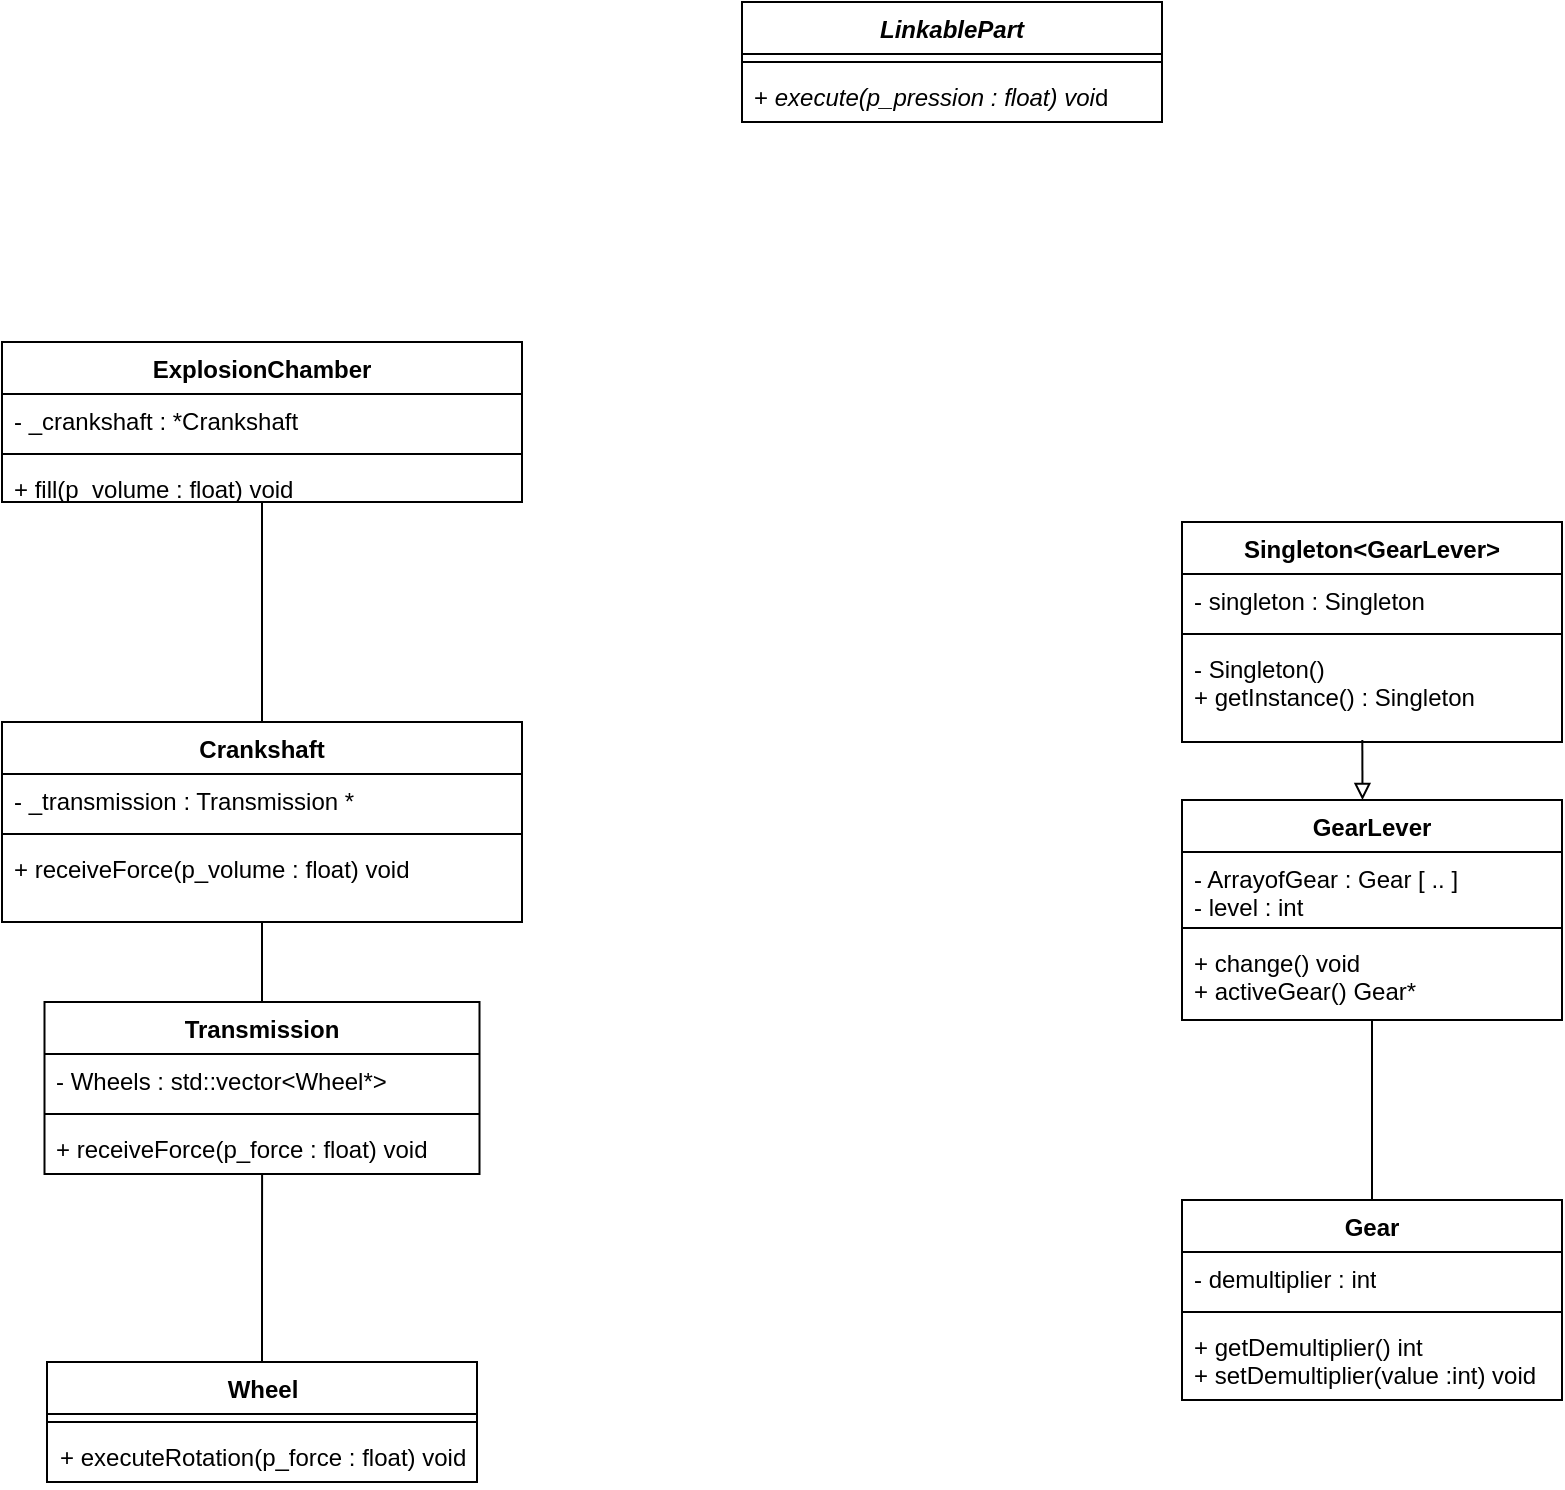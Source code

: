 <mxfile version="24.2.2" type="github">
  <diagram name="Page-1" id="B3CcCInA8l2yjE8N1OzU">
    <mxGraphModel dx="1772" dy="2204" grid="1" gridSize="10" guides="1" tooltips="1" connect="1" arrows="1" fold="1" page="1" pageScale="1" pageWidth="850" pageHeight="1100" math="0" shadow="0">
      <root>
        <mxCell id="0" />
        <mxCell id="1" parent="0" />
        <mxCell id="MKhmQEv8nzhK21kq4WSF-2" value="&lt;i&gt;&lt;b&gt;LinkablePart&lt;/b&gt;&lt;/i&gt;" style="swimlane;fontStyle=1;align=center;verticalAlign=top;childLayout=stackLayout;horizontal=1;startSize=26;horizontalStack=0;resizeParent=1;resizeParentMax=0;resizeLast=0;collapsible=1;marginBottom=0;whiteSpace=wrap;html=1;" parent="1" vertex="1">
          <mxGeometry x="-200" y="-300" width="210" height="60" as="geometry" />
        </mxCell>
        <mxCell id="MKhmQEv8nzhK21kq4WSF-4" value="" style="line;strokeWidth=1;fillColor=none;align=left;verticalAlign=middle;spacingTop=-1;spacingLeft=3;spacingRight=3;rotatable=0;labelPosition=right;points=[];portConstraint=eastwest;strokeColor=inherit;" parent="MKhmQEv8nzhK21kq4WSF-2" vertex="1">
          <mxGeometry y="26" width="210" height="8" as="geometry" />
        </mxCell>
        <mxCell id="MKhmQEv8nzhK21kq4WSF-5" value="&lt;font style=&quot;font-size: 12px;&quot;&gt;+ &lt;i&gt;execute(p_pression : float) voi&lt;/i&gt;d &lt;br&gt;&lt;/font&gt;" style="text;strokeColor=none;fillColor=none;align=left;verticalAlign=top;spacingLeft=4;spacingRight=4;overflow=hidden;rotatable=0;points=[[0,0.5],[1,0.5]];portConstraint=eastwest;whiteSpace=wrap;html=1;" parent="MKhmQEv8nzhK21kq4WSF-2" vertex="1">
          <mxGeometry y="34" width="210" height="26" as="geometry" />
        </mxCell>
        <mxCell id="lAoqrxBC2LuWpmY3UDX4-9" style="edgeStyle=orthogonalEdgeStyle;rounded=0;orthogonalLoop=1;jettySize=auto;html=1;exitX=0.5;exitY=0;exitDx=0;exitDy=0;endArrow=none;endFill=0;" edge="1" parent="1" source="MKhmQEv8nzhK21kq4WSF-6" target="lAoqrxBC2LuWpmY3UDX4-4">
          <mxGeometry relative="1" as="geometry" />
        </mxCell>
        <mxCell id="MKhmQEv8nzhK21kq4WSF-6" value="Wheel" style="swimlane;fontStyle=1;align=center;verticalAlign=top;childLayout=stackLayout;horizontal=1;startSize=26;horizontalStack=0;resizeParent=1;resizeParentMax=0;resizeLast=0;collapsible=1;marginBottom=0;whiteSpace=wrap;html=1;" parent="1" vertex="1">
          <mxGeometry x="-547.5" y="380" width="215" height="60" as="geometry" />
        </mxCell>
        <mxCell id="MKhmQEv8nzhK21kq4WSF-8" value="" style="line;strokeWidth=1;fillColor=none;align=left;verticalAlign=middle;spacingTop=-1;spacingLeft=3;spacingRight=3;rotatable=0;labelPosition=right;points=[];portConstraint=eastwest;strokeColor=inherit;" parent="MKhmQEv8nzhK21kq4WSF-6" vertex="1">
          <mxGeometry y="26" width="215" height="8" as="geometry" />
        </mxCell>
        <mxCell id="MKhmQEv8nzhK21kq4WSF-9" value="+ executeRotation(p_force : float) void" style="text;strokeColor=none;fillColor=none;align=left;verticalAlign=top;spacingLeft=4;spacingRight=4;overflow=hidden;rotatable=0;points=[[0,0.5],[1,0.5]];portConstraint=eastwest;whiteSpace=wrap;html=1;" parent="MKhmQEv8nzhK21kq4WSF-6" vertex="1">
          <mxGeometry y="34" width="215" height="26" as="geometry" />
        </mxCell>
        <mxCell id="lAoqrxBC2LuWpmY3UDX4-10" style="edgeStyle=orthogonalEdgeStyle;rounded=0;orthogonalLoop=1;jettySize=auto;html=1;endArrow=none;endFill=0;startArrow=none;startFill=0;" edge="1" parent="1" source="MKhmQEv8nzhK21kq4WSF-11" target="MKhmQEv8nzhK21kq4WSF-15">
          <mxGeometry relative="1" as="geometry" />
        </mxCell>
        <mxCell id="MKhmQEv8nzhK21kq4WSF-11" value="Gear" style="swimlane;fontStyle=1;align=center;verticalAlign=top;childLayout=stackLayout;horizontal=1;startSize=26;horizontalStack=0;resizeParent=1;resizeParentMax=0;resizeLast=0;collapsible=1;marginBottom=0;whiteSpace=wrap;html=1;" parent="1" vertex="1">
          <mxGeometry x="20" y="299" width="190" height="100" as="geometry" />
        </mxCell>
        <mxCell id="MKhmQEv8nzhK21kq4WSF-12" value="- demultiplier : int" style="text;strokeColor=none;fillColor=none;align=left;verticalAlign=top;spacingLeft=4;spacingRight=4;overflow=hidden;rotatable=0;points=[[0,0.5],[1,0.5]];portConstraint=eastwest;whiteSpace=wrap;html=1;" parent="MKhmQEv8nzhK21kq4WSF-11" vertex="1">
          <mxGeometry y="26" width="190" height="26" as="geometry" />
        </mxCell>
        <mxCell id="MKhmQEv8nzhK21kq4WSF-13" value="" style="line;strokeWidth=1;fillColor=none;align=left;verticalAlign=middle;spacingTop=-1;spacingLeft=3;spacingRight=3;rotatable=0;labelPosition=right;points=[];portConstraint=eastwest;strokeColor=inherit;" parent="MKhmQEv8nzhK21kq4WSF-11" vertex="1">
          <mxGeometry y="52" width="190" height="8" as="geometry" />
        </mxCell>
        <mxCell id="MKhmQEv8nzhK21kq4WSF-14" value="+ getDemultiplier() int &lt;div&gt;+ setDemultiplier(value :int) void &lt;br&gt;&lt;/div&gt;" style="text;strokeColor=none;fillColor=none;align=left;verticalAlign=top;spacingLeft=4;spacingRight=4;overflow=hidden;rotatable=0;points=[[0,0.5],[1,0.5]];portConstraint=eastwest;whiteSpace=wrap;html=1;" parent="MKhmQEv8nzhK21kq4WSF-11" vertex="1">
          <mxGeometry y="60" width="190" height="40" as="geometry" />
        </mxCell>
        <mxCell id="MKhmQEv8nzhK21kq4WSF-15" value="GearLever" style="swimlane;fontStyle=1;align=center;verticalAlign=top;childLayout=stackLayout;horizontal=1;startSize=26;horizontalStack=0;resizeParent=1;resizeParentMax=0;resizeLast=0;collapsible=1;marginBottom=0;whiteSpace=wrap;html=1;" parent="1" vertex="1">
          <mxGeometry x="20" y="99" width="190" height="110" as="geometry" />
        </mxCell>
        <mxCell id="MKhmQEv8nzhK21kq4WSF-16" value="&lt;div&gt;- ArrayofGear : Gear [ .. ]&lt;/div&gt;&lt;div&gt;- level : int &lt;br&gt;&lt;/div&gt;" style="text;strokeColor=none;fillColor=none;align=left;verticalAlign=top;spacingLeft=4;spacingRight=4;overflow=hidden;rotatable=0;points=[[0,0.5],[1,0.5]];portConstraint=eastwest;whiteSpace=wrap;html=1;" parent="MKhmQEv8nzhK21kq4WSF-15" vertex="1">
          <mxGeometry y="26" width="190" height="34" as="geometry" />
        </mxCell>
        <mxCell id="MKhmQEv8nzhK21kq4WSF-17" value="" style="line;strokeWidth=1;fillColor=none;align=left;verticalAlign=middle;spacingTop=-1;spacingLeft=3;spacingRight=3;rotatable=0;labelPosition=right;points=[];portConstraint=eastwest;strokeColor=inherit;" parent="MKhmQEv8nzhK21kq4WSF-15" vertex="1">
          <mxGeometry y="60" width="190" height="8" as="geometry" />
        </mxCell>
        <mxCell id="MKhmQEv8nzhK21kq4WSF-18" value="&lt;div&gt;+ change() void&lt;br&gt;&lt;/div&gt;&lt;div&gt;+ activeGear() Gear*&lt;br&gt;&lt;/div&gt;" style="text;strokeColor=none;fillColor=none;align=left;verticalAlign=top;spacingLeft=4;spacingRight=4;overflow=hidden;rotatable=0;points=[[0,0.5],[1,0.5]];portConstraint=eastwest;whiteSpace=wrap;html=1;" parent="MKhmQEv8nzhK21kq4WSF-15" vertex="1">
          <mxGeometry y="68" width="190" height="42" as="geometry" />
        </mxCell>
        <mxCell id="MKhmQEv8nzhK21kq4WSF-32" style="rounded=0;orthogonalLoop=1;jettySize=auto;html=1;entryX=0.475;entryY=0;entryDx=0;entryDy=0;entryPerimeter=0;endArrow=block;endFill=0;strokeWidth=1;curved=0;" parent="1" target="MKhmQEv8nzhK21kq4WSF-15" edge="1">
          <mxGeometry relative="1" as="geometry">
            <mxPoint x="110.162" y="69" as="sourcePoint" />
          </mxGeometry>
        </mxCell>
        <mxCell id="lAoqrxBC2LuWpmY3UDX4-16" style="rounded=0;orthogonalLoop=1;jettySize=auto;html=1;exitX=0.5;exitY=0;exitDx=0;exitDy=0;strokeColor=default;endArrow=none;endFill=0;" edge="1" parent="1" source="lAoqrxBC2LuWpmY3UDX4-4" target="lAoqrxBC2LuWpmY3UDX4-11">
          <mxGeometry relative="1" as="geometry" />
        </mxCell>
        <mxCell id="lAoqrxBC2LuWpmY3UDX4-4" value="Transmission" style="swimlane;fontStyle=1;align=center;verticalAlign=top;childLayout=stackLayout;horizontal=1;startSize=26;horizontalStack=0;resizeParent=1;resizeParentMax=0;resizeLast=0;collapsible=1;marginBottom=0;whiteSpace=wrap;html=1;" vertex="1" parent="1">
          <mxGeometry x="-548.75" y="200" width="217.5" height="86" as="geometry" />
        </mxCell>
        <mxCell id="lAoqrxBC2LuWpmY3UDX4-5" value="- Wheels : std::vector&amp;lt;Wheel*&amp;gt;" style="text;strokeColor=none;fillColor=none;align=left;verticalAlign=top;spacingLeft=4;spacingRight=4;overflow=hidden;rotatable=0;points=[[0,0.5],[1,0.5]];portConstraint=eastwest;whiteSpace=wrap;html=1;" vertex="1" parent="lAoqrxBC2LuWpmY3UDX4-4">
          <mxGeometry y="26" width="217.5" height="26" as="geometry" />
        </mxCell>
        <mxCell id="lAoqrxBC2LuWpmY3UDX4-6" value="" style="line;strokeWidth=1;fillColor=none;align=left;verticalAlign=middle;spacingTop=-1;spacingLeft=3;spacingRight=3;rotatable=0;labelPosition=right;points=[];portConstraint=eastwest;strokeColor=inherit;" vertex="1" parent="lAoqrxBC2LuWpmY3UDX4-4">
          <mxGeometry y="52" width="217.5" height="8" as="geometry" />
        </mxCell>
        <mxCell id="lAoqrxBC2LuWpmY3UDX4-7" value="+ receiveForce(p_force : float) void" style="text;strokeColor=none;fillColor=none;align=left;verticalAlign=top;spacingLeft=4;spacingRight=4;overflow=hidden;rotatable=0;points=[[0,0.5],[1,0.5]];portConstraint=eastwest;whiteSpace=wrap;html=1;" vertex="1" parent="lAoqrxBC2LuWpmY3UDX4-4">
          <mxGeometry y="60" width="217.5" height="26" as="geometry" />
        </mxCell>
        <mxCell id="lAoqrxBC2LuWpmY3UDX4-30" value="" style="edgeStyle=orthogonalEdgeStyle;rounded=0;orthogonalLoop=1;jettySize=auto;html=1;endArrow=none;endFill=0;" edge="1" parent="1" source="lAoqrxBC2LuWpmY3UDX4-11" target="lAoqrxBC2LuWpmY3UDX4-26">
          <mxGeometry relative="1" as="geometry">
            <Array as="points">
              <mxPoint x="-440" y="-10" />
              <mxPoint x="-440" y="-10" />
            </Array>
          </mxGeometry>
        </mxCell>
        <mxCell id="lAoqrxBC2LuWpmY3UDX4-11" value="Crankshaft" style="swimlane;fontStyle=1;align=center;verticalAlign=top;childLayout=stackLayout;horizontal=1;startSize=26;horizontalStack=0;resizeParent=1;resizeParentMax=0;resizeLast=0;collapsible=1;marginBottom=0;whiteSpace=wrap;html=1;" vertex="1" parent="1">
          <mxGeometry x="-570" y="60" width="260" height="100" as="geometry" />
        </mxCell>
        <mxCell id="lAoqrxBC2LuWpmY3UDX4-12" value="- _transmission : Transmission * " style="text;strokeColor=none;fillColor=none;align=left;verticalAlign=top;spacingLeft=4;spacingRight=4;overflow=hidden;rotatable=0;points=[[0,0.5],[1,0.5]];portConstraint=eastwest;whiteSpace=wrap;html=1;" vertex="1" parent="lAoqrxBC2LuWpmY3UDX4-11">
          <mxGeometry y="26" width="260" height="26" as="geometry" />
        </mxCell>
        <mxCell id="lAoqrxBC2LuWpmY3UDX4-13" value="" style="line;strokeWidth=1;fillColor=none;align=left;verticalAlign=middle;spacingTop=-1;spacingLeft=3;spacingRight=3;rotatable=0;labelPosition=right;points=[];portConstraint=eastwest;strokeColor=inherit;" vertex="1" parent="lAoqrxBC2LuWpmY3UDX4-11">
          <mxGeometry y="52" width="260" height="8" as="geometry" />
        </mxCell>
        <mxCell id="lAoqrxBC2LuWpmY3UDX4-14" value="+ receiveForce(p_volume : float) void" style="text;strokeColor=none;fillColor=none;align=left;verticalAlign=top;spacingLeft=4;spacingRight=4;overflow=hidden;rotatable=0;points=[[0,0.5],[1,0.5]];portConstraint=eastwest;whiteSpace=wrap;html=1;" vertex="1" parent="lAoqrxBC2LuWpmY3UDX4-11">
          <mxGeometry y="60" width="260" height="40" as="geometry" />
        </mxCell>
        <mxCell id="lAoqrxBC2LuWpmY3UDX4-26" value="ExplosionChamber" style="swimlane;fontStyle=1;align=center;verticalAlign=top;childLayout=stackLayout;horizontal=1;startSize=26;horizontalStack=0;resizeParent=1;resizeParentMax=0;resizeLast=0;collapsible=1;marginBottom=0;whiteSpace=wrap;html=1;" vertex="1" parent="1">
          <mxGeometry x="-570" y="-130" width="260" height="80" as="geometry" />
        </mxCell>
        <mxCell id="lAoqrxBC2LuWpmY3UDX4-27" value="- _crankshaft : *Crankshaft" style="text;strokeColor=none;fillColor=none;align=left;verticalAlign=top;spacingLeft=4;spacingRight=4;overflow=hidden;rotatable=0;points=[[0,0.5],[1,0.5]];portConstraint=eastwest;whiteSpace=wrap;html=1;" vertex="1" parent="lAoqrxBC2LuWpmY3UDX4-26">
          <mxGeometry y="26" width="260" height="26" as="geometry" />
        </mxCell>
        <mxCell id="lAoqrxBC2LuWpmY3UDX4-28" value="" style="line;strokeWidth=1;fillColor=none;align=left;verticalAlign=middle;spacingTop=-1;spacingLeft=3;spacingRight=3;rotatable=0;labelPosition=right;points=[];portConstraint=eastwest;strokeColor=inherit;" vertex="1" parent="lAoqrxBC2LuWpmY3UDX4-26">
          <mxGeometry y="52" width="260" height="8" as="geometry" />
        </mxCell>
        <mxCell id="lAoqrxBC2LuWpmY3UDX4-29" value="+ fill(p_volume : float) void " style="text;strokeColor=none;fillColor=none;align=left;verticalAlign=top;spacingLeft=4;spacingRight=4;overflow=hidden;rotatable=0;points=[[0,0.5],[1,0.5]];portConstraint=eastwest;whiteSpace=wrap;html=1;" vertex="1" parent="lAoqrxBC2LuWpmY3UDX4-26">
          <mxGeometry y="60" width="260" height="20" as="geometry" />
        </mxCell>
        <mxCell id="lAoqrxBC2LuWpmY3UDX4-36" value="Singleton&amp;lt;GearLever&amp;gt;" style="swimlane;fontStyle=1;align=center;verticalAlign=top;childLayout=stackLayout;horizontal=1;startSize=26;horizontalStack=0;resizeParent=1;resizeParentMax=0;resizeLast=0;collapsible=1;marginBottom=0;whiteSpace=wrap;html=1;" vertex="1" parent="1">
          <mxGeometry x="20" y="-40" width="190" height="110" as="geometry" />
        </mxCell>
        <mxCell id="lAoqrxBC2LuWpmY3UDX4-37" value="- singleton : Singleton" style="text;strokeColor=none;fillColor=none;align=left;verticalAlign=top;spacingLeft=4;spacingRight=4;overflow=hidden;rotatable=0;points=[[0,0.5],[1,0.5]];portConstraint=eastwest;whiteSpace=wrap;html=1;" vertex="1" parent="lAoqrxBC2LuWpmY3UDX4-36">
          <mxGeometry y="26" width="190" height="26" as="geometry" />
        </mxCell>
        <mxCell id="lAoqrxBC2LuWpmY3UDX4-38" value="" style="line;strokeWidth=1;fillColor=none;align=left;verticalAlign=middle;spacingTop=-1;spacingLeft=3;spacingRight=3;rotatable=0;labelPosition=right;points=[];portConstraint=eastwest;strokeColor=inherit;" vertex="1" parent="lAoqrxBC2LuWpmY3UDX4-36">
          <mxGeometry y="52" width="190" height="8" as="geometry" />
        </mxCell>
        <mxCell id="lAoqrxBC2LuWpmY3UDX4-39" value="- Singleton()&lt;br&gt;+ getInstance() : Singleton" style="text;strokeColor=none;fillColor=none;align=left;verticalAlign=top;spacingLeft=4;spacingRight=4;overflow=hidden;rotatable=0;points=[[0,0.5],[1,0.5]];portConstraint=eastwest;whiteSpace=wrap;html=1;" vertex="1" parent="lAoqrxBC2LuWpmY3UDX4-36">
          <mxGeometry y="60" width="190" height="50" as="geometry" />
        </mxCell>
      </root>
    </mxGraphModel>
  </diagram>
</mxfile>
